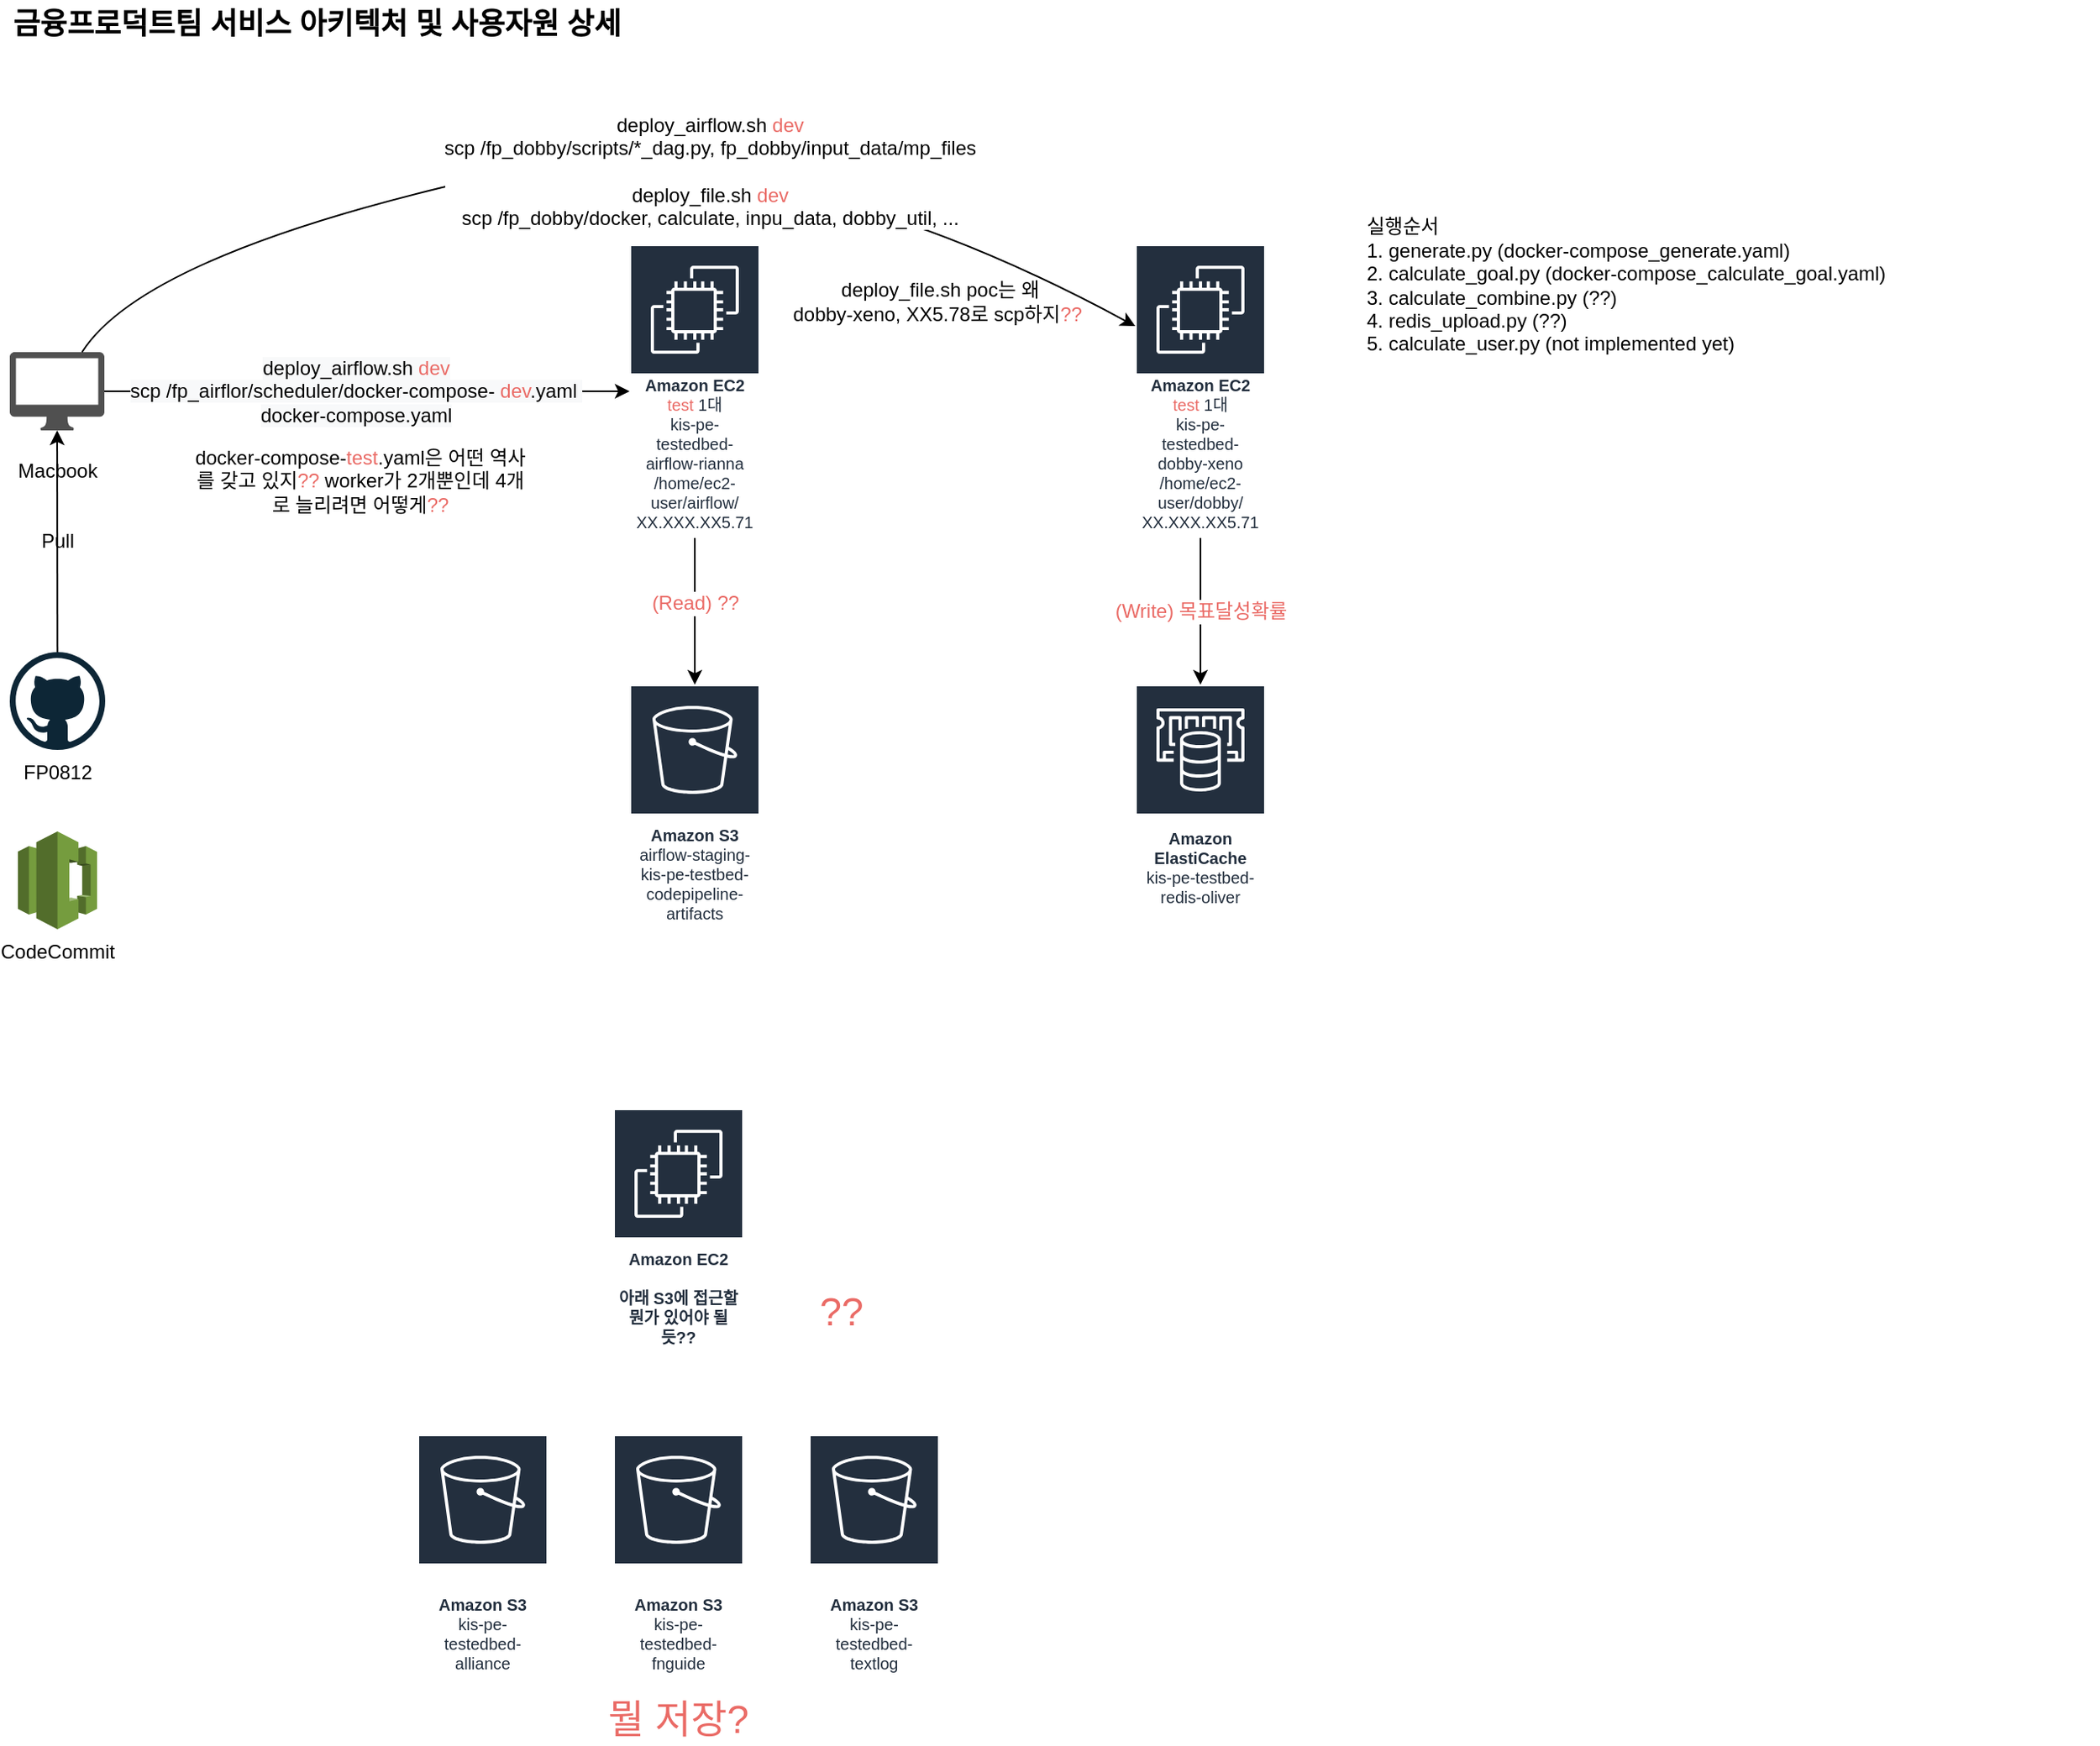 <mxfile version="20.2.7" type="github"><diagram id="yWibJQUxov0I6B9qx_d5" name="Page-1"><mxGraphModel dx="356" dy="628" grid="1" gridSize="10" guides="1" tooltips="1" connect="1" arrows="1" fold="1" page="1" pageScale="1" pageWidth="1654" pageHeight="1169" math="0" shadow="0"><root><mxCell id="0"/><mxCell id="1" parent="0"/><mxCell id="sjVu9kuTb19n5ESYOT42-15" value="" style="edgeStyle=orthogonalEdgeStyle;rounded=0;orthogonalLoop=1;jettySize=auto;html=1;fontSize=12;fontColor=#EA6B66;" parent="1" source="sjVu9kuTb19n5ESYOT42-1" target="sjVu9kuTb19n5ESYOT42-4" edge="1"><mxGeometry relative="1" as="geometry"/></mxCell><mxCell id="sjVu9kuTb19n5ESYOT42-16" value="(Read) ??" style="edgeLabel;html=1;align=center;verticalAlign=middle;resizable=0;points=[];fontSize=12;fontColor=#EA6B66;" parent="sjVu9kuTb19n5ESYOT42-15" connectable="0" vertex="1"><mxGeometry x="-0.122" relative="1" as="geometry"><mxPoint as="offset"/></mxGeometry></mxCell><mxCell id="sjVu9kuTb19n5ESYOT42-1" value="Amazon EC2&lt;br&gt;&lt;span style=&quot;font-weight: normal;&quot;&gt;&lt;font color=&quot;#ea6b66&quot;&gt;test&lt;/font&gt; 1대&lt;br&gt;kis-pe-testedbed-airflow-rianna&lt;br&gt;/home/ec2-user/airflow/&lt;br&gt;XX.XXX.XX5.71&lt;br&gt;&lt;/span&gt;" style="sketch=0;outlineConnect=0;fontColor=#232F3E;gradientColor=none;strokeColor=#ffffff;fillColor=#232F3E;dashed=0;verticalLabelPosition=middle;verticalAlign=bottom;align=center;html=1;whiteSpace=wrap;fontSize=10;fontStyle=1;spacing=3;shape=mxgraph.aws4.productIcon;prIcon=mxgraph.aws4.ec2;" parent="1" vertex="1"><mxGeometry x="430" y="190" width="80" height="180" as="geometry"/></mxCell><mxCell id="sjVu9kuTb19n5ESYOT42-2" value="금융프로덕트팀 서비스 아키텍처 및 사용자원 상세&amp;nbsp;" style="text;html=1;strokeColor=none;fillColor=none;align=left;verticalAlign=middle;whiteSpace=wrap;rounded=0;fontStyle=1;fontSize=18;" parent="1" vertex="1"><mxGeometry x="50" y="40" width="430" height="30" as="geometry"/></mxCell><mxCell id="sjVu9kuTb19n5ESYOT42-14" value="(Write) 목표달성확률" style="edgeStyle=orthogonalEdgeStyle;rounded=0;orthogonalLoop=1;jettySize=auto;html=1;fontSize=12;fontColor=#EA6B66;" parent="1" source="sjVu9kuTb19n5ESYOT42-3" target="sjVu9kuTb19n5ESYOT42-10" edge="1"><mxGeometry relative="1" as="geometry"/></mxCell><mxCell id="sjVu9kuTb19n5ESYOT42-3" value="Amazon EC2&lt;br&gt;&lt;span style=&quot;font-weight: normal;&quot;&gt;&lt;font color=&quot;#ea6b66&quot;&gt;test&lt;/font&gt; 1대&lt;br&gt;kis-pe-testedbed-dobby-xeno&lt;br&gt;/home/ec2-user/dobby/&lt;br&gt;XX.XXX.XX5.71&lt;br&gt;&lt;/span&gt;" style="sketch=0;outlineConnect=0;fontColor=#232F3E;gradientColor=none;strokeColor=#ffffff;fillColor=#232F3E;dashed=0;verticalLabelPosition=middle;verticalAlign=bottom;align=center;html=1;whiteSpace=wrap;fontSize=10;fontStyle=1;spacing=3;shape=mxgraph.aws4.productIcon;prIcon=mxgraph.aws4.ec2;" parent="1" vertex="1"><mxGeometry x="740" y="190" width="80" height="180" as="geometry"/></mxCell><mxCell id="sjVu9kuTb19n5ESYOT42-4" value="Amazon S3&lt;br&gt;&lt;span style=&quot;font-weight: normal;&quot;&gt;airflow-staging-kis-pe-testbed-codepipeline-artifacts&lt;/span&gt;" style="sketch=0;outlineConnect=0;fontColor=#232F3E;gradientColor=none;strokeColor=#ffffff;fillColor=#232F3E;dashed=0;verticalLabelPosition=middle;verticalAlign=bottom;align=center;html=1;whiteSpace=wrap;fontSize=10;fontStyle=1;spacing=3;shape=mxgraph.aws4.productIcon;prIcon=mxgraph.aws4.s3;" parent="1" vertex="1"><mxGeometry x="430" y="460" width="80" height="150" as="geometry"/></mxCell><mxCell id="sjVu9kuTb19n5ESYOT42-6" value="Amazon S3&lt;br&gt;&lt;span style=&quot;font-weight: normal;&quot;&gt;kis-pe-testedbed-alliance&lt;/span&gt;" style="sketch=0;outlineConnect=0;fontColor=#232F3E;gradientColor=none;strokeColor=#ffffff;fillColor=#232F3E;dashed=0;verticalLabelPosition=middle;verticalAlign=bottom;align=center;html=1;whiteSpace=wrap;fontSize=10;fontStyle=1;spacing=3;shape=mxgraph.aws4.productIcon;prIcon=mxgraph.aws4.s3;" parent="1" vertex="1"><mxGeometry x="300" y="920" width="80" height="150" as="geometry"/></mxCell><mxCell id="sjVu9kuTb19n5ESYOT42-7" value="Amazon S3&lt;br&gt;&lt;span style=&quot;font-weight: normal;&quot;&gt;kis-pe-testedbed-fnguide&lt;/span&gt;" style="sketch=0;outlineConnect=0;fontColor=#232F3E;gradientColor=none;strokeColor=#ffffff;fillColor=#232F3E;dashed=0;verticalLabelPosition=middle;verticalAlign=bottom;align=center;html=1;whiteSpace=wrap;fontSize=10;fontStyle=1;spacing=3;shape=mxgraph.aws4.productIcon;prIcon=mxgraph.aws4.s3;" parent="1" vertex="1"><mxGeometry x="420" y="920" width="80" height="150" as="geometry"/></mxCell><mxCell id="sjVu9kuTb19n5ESYOT42-8" value="Amazon S3&lt;br&gt;&lt;span style=&quot;font-weight: normal;&quot;&gt;kis-pe-testedbed-textlog&lt;/span&gt;" style="sketch=0;outlineConnect=0;fontColor=#232F3E;gradientColor=none;strokeColor=#ffffff;fillColor=#232F3E;dashed=0;verticalLabelPosition=middle;verticalAlign=bottom;align=center;html=1;whiteSpace=wrap;fontSize=10;fontStyle=1;spacing=3;shape=mxgraph.aws4.productIcon;prIcon=mxgraph.aws4.s3;" parent="1" vertex="1"><mxGeometry x="540" y="920" width="80" height="150" as="geometry"/></mxCell><mxCell id="sjVu9kuTb19n5ESYOT42-10" value="Amazon ElastiCache&lt;br&gt;&lt;span style=&quot;font-weight: normal;&quot;&gt;kis-pe-testbed-redis-oliver&lt;/span&gt;" style="sketch=0;outlineConnect=0;fontColor=#232F3E;gradientColor=none;strokeColor=#ffffff;fillColor=#232F3E;dashed=0;verticalLabelPosition=middle;verticalAlign=bottom;align=center;html=1;whiteSpace=wrap;fontSize=10;fontStyle=1;spacing=3;shape=mxgraph.aws4.productIcon;prIcon=mxgraph.aws4.elasticache;" parent="1" vertex="1"><mxGeometry x="740" y="460" width="80" height="140" as="geometry"/></mxCell><mxCell id="sjVu9kuTb19n5ESYOT42-17" value="Amazon EC2&lt;br&gt;&lt;br&gt;아래 S3에 접근할 뭔가 있어야 될 듯??" style="sketch=0;outlineConnect=0;fontColor=#232F3E;gradientColor=none;strokeColor=#ffffff;fillColor=#232F3E;dashed=0;verticalLabelPosition=middle;verticalAlign=bottom;align=center;html=1;whiteSpace=wrap;fontSize=10;fontStyle=1;spacing=3;shape=mxgraph.aws4.productIcon;prIcon=mxgraph.aws4.ec2;" parent="1" vertex="1"><mxGeometry x="420" y="720" width="80" height="150" as="geometry"/></mxCell><mxCell id="sjVu9kuTb19n5ESYOT42-18" value="&lt;font style=&quot;font-size: 24px;&quot;&gt;??&lt;/font&gt;" style="text;html=1;strokeColor=none;fillColor=none;align=center;verticalAlign=middle;whiteSpace=wrap;rounded=0;fontSize=12;fontColor=#EA6B66;" parent="1" vertex="1"><mxGeometry x="530" y="830" width="60" height="30" as="geometry"/></mxCell><mxCell id="sjVu9kuTb19n5ESYOT42-19" value="&lt;span style=&quot;font-size: 24px;&quot;&gt;뭘 저장?&lt;/span&gt;" style="text;html=1;strokeColor=none;fillColor=none;align=center;verticalAlign=middle;whiteSpace=wrap;rounded=0;fontSize=12;fontColor=#EA6B66;" parent="1" vertex="1"><mxGeometry x="410" y="1080" width="100" height="30" as="geometry"/></mxCell><mxCell id="sjVu9kuTb19n5ESYOT42-20" value="&lt;font style=&quot;font-size: 12px;&quot; color=&quot;#000000&quot;&gt;Macbook&lt;/font&gt;" style="sketch=0;pointerEvents=1;shadow=0;dashed=0;html=1;strokeColor=none;fillColor=#505050;labelPosition=center;verticalLabelPosition=bottom;verticalAlign=top;outlineConnect=0;align=center;shape=mxgraph.office.devices.mac_client;fontSize=24;fontColor=#EA6B66;" parent="1" vertex="1"><mxGeometry x="50" y="256" width="58" height="48" as="geometry"/></mxCell><mxCell id="sjVu9kuTb19n5ESYOT42-23" value="&lt;font style=&quot;font-size: 12px;&quot;&gt;&lt;br&gt;&lt;/font&gt;" style="endArrow=classic;html=1;rounded=0;fontSize=24;fontColor=#EA6B66;labelBackgroundColor=none;" parent="1" source="sjVu9kuTb19n5ESYOT42-20" target="sjVu9kuTb19n5ESYOT42-1" edge="1"><mxGeometry width="50" height="50" relative="1" as="geometry"><mxPoint x="380" y="660" as="sourcePoint"/><mxPoint x="430" y="610" as="targetPoint"/></mxGeometry></mxCell><mxCell id="sjVu9kuTb19n5ESYOT42-26" value="&lt;font style=&quot;background-color: rgb(248, 249, 250);&quot; color=&quot;#000000&quot;&gt;deploy_airflow.sh&amp;nbsp;&lt;/font&gt;&lt;font style=&quot;color: rgb(234, 107, 102); background-color: rgb(248, 249, 250);&quot;&gt;dev&lt;br&gt;&lt;font color=&quot;#000000&quot;&gt;scp /fp_airflor/scheduler/&lt;/font&gt;&lt;font color=&quot;#000000&quot;&gt;docker-compose-&amp;nbsp;&lt;/font&gt;dev&lt;font color=&quot;#000000&quot;&gt;.yaml&amp;nbsp;&lt;br&gt;docker-compose.yaml&lt;br&gt;&lt;/font&gt;&lt;/font&gt;" style="edgeLabel;html=1;align=center;verticalAlign=middle;resizable=0;points=[];fontSize=12;fontColor=#000000;" parent="sjVu9kuTb19n5ESYOT42-23" connectable="0" vertex="1"><mxGeometry x="-0.438" y="1" relative="1" as="geometry"><mxPoint x="63" y="1" as="offset"/></mxGeometry></mxCell><mxCell id="sjVu9kuTb19n5ESYOT42-24" value="" style="curved=1;endArrow=classic;html=1;rounded=0;labelBackgroundColor=none;fontSize=12;fontColor=#000000;entryX=0;entryY=0.278;entryDx=0;entryDy=0;entryPerimeter=0;" parent="1" source="sjVu9kuTb19n5ESYOT42-20" target="sjVu9kuTb19n5ESYOT42-3" edge="1"><mxGeometry width="50" height="50" relative="1" as="geometry"><mxPoint x="520" y="400" as="sourcePoint"/><mxPoint x="570" y="350" as="targetPoint"/><Array as="points"><mxPoint x="130" y="200"/><mxPoint x="500" y="110"/></Array></mxGeometry></mxCell><mxCell id="sjVu9kuTb19n5ESYOT42-25" value="deploy_airflow.sh&amp;nbsp;&lt;font color=&quot;#ea6b66&quot;&gt;dev&lt;/font&gt;&lt;br&gt;scp /fp_dobby/scripts/*_dag.py, fp_dobby/input_data/mp_files&lt;br&gt;&lt;br&gt;deploy_file.sh &lt;font color=&quot;#ea6b66&quot;&gt;dev&lt;br&gt;&lt;/font&gt;scp /fp_dobby/docker, calculate, inpu_data, dobby_util, ..." style="edgeLabel;html=1;align=center;verticalAlign=middle;resizable=0;points=[];fontSize=12;fontColor=#000000;labelBackgroundColor=default;" parent="sjVu9kuTb19n5ESYOT42-24" connectable="0" vertex="1"><mxGeometry x="0.162" y="-29" relative="1" as="geometry"><mxPoint as="offset"/></mxGeometry></mxCell><mxCell id="sjVu9kuTb19n5ESYOT42-27" value="FP0812" style="dashed=0;outlineConnect=0;html=1;align=center;labelPosition=center;verticalLabelPosition=bottom;verticalAlign=top;shape=mxgraph.weblogos.github;fontSize=12;fontColor=#000000;" parent="1" vertex="1"><mxGeometry x="50" y="440" width="58.5" height="60" as="geometry"/></mxCell><mxCell id="sjVu9kuTb19n5ESYOT42-28" value="CodeCommit" style="outlineConnect=0;dashed=0;verticalLabelPosition=bottom;verticalAlign=top;align=center;html=1;shape=mxgraph.aws3.codecommit;fillColor=#759C3E;gradientColor=none;fontSize=12;fontColor=#000000;" parent="1" vertex="1"><mxGeometry x="55" y="550" width="48.5" height="60" as="geometry"/></mxCell><mxCell id="sjVu9kuTb19n5ESYOT42-29" value="Pull" style="endArrow=classic;html=1;rounded=0;labelBackgroundColor=none;fontSize=12;fontColor=#000000;" parent="1" source="sjVu9kuTb19n5ESYOT42-27" target="sjVu9kuTb19n5ESYOT42-20" edge="1"><mxGeometry width="50" height="50" relative="1" as="geometry"><mxPoint x="520" y="400" as="sourcePoint"/><mxPoint x="570" y="350" as="targetPoint"/></mxGeometry></mxCell><mxCell id="howTcuxRD5WUtf77wUHk-1" value="&lt;font color=&quot;#000000&quot;&gt;docker-compose-&lt;/font&gt;test&lt;font color=&quot;#000000&quot;&gt;.yaml은 어떤 역사를 갖고 있지&lt;/font&gt;??&lt;font color=&quot;#000000&quot;&gt; worker가 2개뿐인데 4개로 늘리려면 어떻게&lt;/font&gt;??" style="text;html=1;strokeColor=none;fillColor=none;align=center;verticalAlign=middle;whiteSpace=wrap;rounded=0;labelBackgroundColor=default;fontColor=#EA6B66;" parent="1" vertex="1"><mxGeometry x="160" y="320" width="210" height="30" as="geometry"/></mxCell><mxCell id="howTcuxRD5WUtf77wUHk-2" value="&lt;font color=&quot;#000000&quot;&gt;deploy_file.sh poc는 왜&lt;br&gt;dobby-xeno, XX5.78로 scp하지&lt;/font&gt;??&lt;font color=&quot;#000000&quot;&gt;&amp;nbsp;&lt;/font&gt;" style="text;html=1;align=center;verticalAlign=middle;resizable=0;points=[];autosize=1;strokeColor=none;fillColor=none;fontColor=#EA6B66;" parent="1" vertex="1"><mxGeometry x="520" y="205" width="200" height="40" as="geometry"/></mxCell><mxCell id="howTcuxRD5WUtf77wUHk-3" value="&lt;font color=&quot;#000000&quot;&gt;실행순서&lt;br&gt;1. generate.py (docker-compose_generate.yaml)&lt;br&gt;2. calculate_goal.py (docker-compose_calculate_goal.yaml)&lt;br&gt;3. calculate_combine.py (??)&lt;br&gt;4. redis_upload.py (??)&lt;br&gt;5. calculate_user.py (not implemented yet)&lt;br&gt;&lt;/font&gt;" style="text;html=1;strokeColor=none;fillColor=none;align=left;verticalAlign=middle;whiteSpace=wrap;rounded=0;labelBackgroundColor=default;fontColor=#EA6B66;" parent="1" vertex="1"><mxGeometry x="880" y="200" width="450" height="30" as="geometry"/></mxCell></root></mxGraphModel></diagram></mxfile>